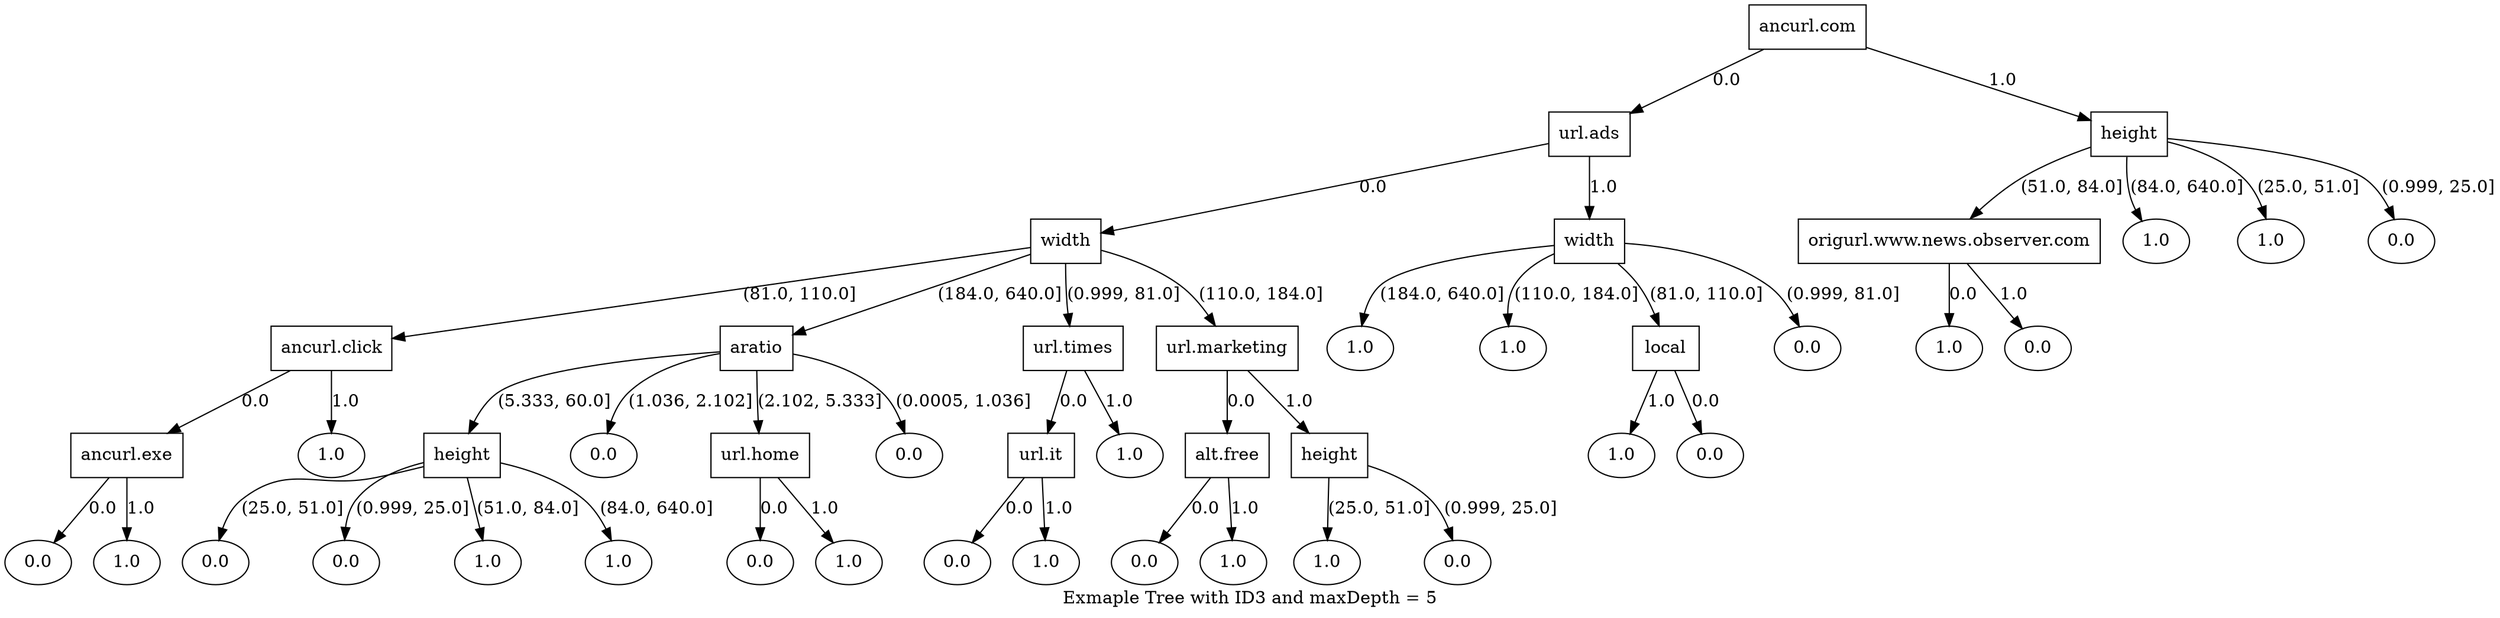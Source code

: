 // Graphic representation of the resulting decision tree
digraph {
	label="Exmaple Tree with ID3 and maxDepth = 5"
	"922c923b-bb12-43da-a4fb-1389a42d2ebc" [label="ancurl.com" shape=box]
	"46150a85-b29a-4ca0-a735-40b55b1359cc" [label="url.ads" shape=box]
	"922c923b-bb12-43da-a4fb-1389a42d2ebc" -> "46150a85-b29a-4ca0-a735-40b55b1359cc" [label=0.0]
	"f49e5c5e-19ae-48e2-a8f9-87e753eebc24" [label=width shape=box]
	"46150a85-b29a-4ca0-a735-40b55b1359cc" -> "f49e5c5e-19ae-48e2-a8f9-87e753eebc24" [label=0.0]
	"223a301a-cd3c-4171-ad20-3145fd7dd13c" [label="ancurl.click" shape=box]
	"f49e5c5e-19ae-48e2-a8f9-87e753eebc24" -> "223a301a-cd3c-4171-ad20-3145fd7dd13c" [label="(81.0, 110.0]"]
	"8bee4400-c224-4ba6-94d7-fb593a48748e" [label="ancurl.exe" shape=box]
	"223a301a-cd3c-4171-ad20-3145fd7dd13c" -> "8bee4400-c224-4ba6-94d7-fb593a48748e" [label=0.0]
	"e14b7230-d153-4d6d-8b33-30d64e715c50" [label=0.0 shape=ellipse]
	"8bee4400-c224-4ba6-94d7-fb593a48748e" -> "e14b7230-d153-4d6d-8b33-30d64e715c50" [label=0.0]
	"546a5ac9-2f7c-4176-bfe2-292a77f72bf9" [label=1.0 shape=ellipse]
	"8bee4400-c224-4ba6-94d7-fb593a48748e" -> "546a5ac9-2f7c-4176-bfe2-292a77f72bf9" [label=1.0]
	"d39c0ea3-cf94-4c04-8547-d6b58ea45923" [label=1.0 shape=ellipse]
	"223a301a-cd3c-4171-ad20-3145fd7dd13c" -> "d39c0ea3-cf94-4c04-8547-d6b58ea45923" [label=1.0]
	"407534ce-40d9-47aa-ada2-3287d43d2131" [label=aratio shape=box]
	"f49e5c5e-19ae-48e2-a8f9-87e753eebc24" -> "407534ce-40d9-47aa-ada2-3287d43d2131" [label="(184.0, 640.0]"]
	"38590f95-895c-42b1-a7c4-01e00e67de0f" [label=height shape=box]
	"407534ce-40d9-47aa-ada2-3287d43d2131" -> "38590f95-895c-42b1-a7c4-01e00e67de0f" [label="(5.333, 60.0]"]
	"b887c821-2fd4-44df-9d15-e1ab4de563fb" [label=0.0 shape=ellipse]
	"38590f95-895c-42b1-a7c4-01e00e67de0f" -> "b887c821-2fd4-44df-9d15-e1ab4de563fb" [label="(25.0, 51.0]"]
	"2ccd6965-8af7-479d-b236-2566a6229a01" [label=0.0 shape=ellipse]
	"38590f95-895c-42b1-a7c4-01e00e67de0f" -> "2ccd6965-8af7-479d-b236-2566a6229a01" [label="(0.999, 25.0]"]
	"831a2535-156e-4576-8a75-d701821dff67" [label=1.0 shape=ellipse]
	"38590f95-895c-42b1-a7c4-01e00e67de0f" -> "831a2535-156e-4576-8a75-d701821dff67" [label="(51.0, 84.0]"]
	"ef657da1-7432-4ad1-a3bf-40843803f2ff" [label=1.0 shape=ellipse]
	"38590f95-895c-42b1-a7c4-01e00e67de0f" -> "ef657da1-7432-4ad1-a3bf-40843803f2ff" [label="(84.0, 640.0]"]
	"78ff6051-d9e4-4af5-8220-4c824414926a" [label=0.0 shape=ellipse]
	"407534ce-40d9-47aa-ada2-3287d43d2131" -> "78ff6051-d9e4-4af5-8220-4c824414926a" [label="(1.036, 2.102]"]
	"67aab5cf-32a3-4824-86ff-9ad3d106a390" [label="url.home" shape=box]
	"407534ce-40d9-47aa-ada2-3287d43d2131" -> "67aab5cf-32a3-4824-86ff-9ad3d106a390" [label="(2.102, 5.333]"]
	"1d8b3a1d-50d8-4348-9d4e-542297a4bd64" [label=0.0 shape=ellipse]
	"67aab5cf-32a3-4824-86ff-9ad3d106a390" -> "1d8b3a1d-50d8-4348-9d4e-542297a4bd64" [label=0.0]
	"7d9978e4-76d9-49c6-983d-a9ff0e3831d1" [label=1.0 shape=ellipse]
	"67aab5cf-32a3-4824-86ff-9ad3d106a390" -> "7d9978e4-76d9-49c6-983d-a9ff0e3831d1" [label=1.0]
	"ef65c53c-2e5c-4224-bf40-0c285ecd909a" [label=0.0 shape=ellipse]
	"407534ce-40d9-47aa-ada2-3287d43d2131" -> "ef65c53c-2e5c-4224-bf40-0c285ecd909a" [label="(0.0005, 1.036]"]
	"d2213092-a7b1-46ed-91ad-4b852cdc2fef" [label="url.times" shape=box]
	"f49e5c5e-19ae-48e2-a8f9-87e753eebc24" -> "d2213092-a7b1-46ed-91ad-4b852cdc2fef" [label="(0.999, 81.0]"]
	"86ab168b-5486-4eef-a50d-ed6bdfd3fa08" [label="url.it" shape=box]
	"d2213092-a7b1-46ed-91ad-4b852cdc2fef" -> "86ab168b-5486-4eef-a50d-ed6bdfd3fa08" [label=0.0]
	"3f31bb04-6e27-462a-aaf1-16d0cf4b2776" [label=0.0 shape=ellipse]
	"86ab168b-5486-4eef-a50d-ed6bdfd3fa08" -> "3f31bb04-6e27-462a-aaf1-16d0cf4b2776" [label=0.0]
	"c975aed8-5bde-4ae1-9742-d551971f061d" [label=1.0 shape=ellipse]
	"86ab168b-5486-4eef-a50d-ed6bdfd3fa08" -> "c975aed8-5bde-4ae1-9742-d551971f061d" [label=1.0]
	"19dc3a9a-57a4-46b5-9beb-906b3b720bbf" [label=1.0 shape=ellipse]
	"d2213092-a7b1-46ed-91ad-4b852cdc2fef" -> "19dc3a9a-57a4-46b5-9beb-906b3b720bbf" [label=1.0]
	"4984e222-0b56-4890-8440-c6e6c22fc2e9" [label="url.marketing" shape=box]
	"f49e5c5e-19ae-48e2-a8f9-87e753eebc24" -> "4984e222-0b56-4890-8440-c6e6c22fc2e9" [label="(110.0, 184.0]"]
	"9abd610a-743d-4ddc-98a6-98b82c449982" [label="alt.free" shape=box]
	"4984e222-0b56-4890-8440-c6e6c22fc2e9" -> "9abd610a-743d-4ddc-98a6-98b82c449982" [label=0.0]
	"473487af-65f9-4ce7-bab6-23bc4f6f9d85" [label=0.0 shape=ellipse]
	"9abd610a-743d-4ddc-98a6-98b82c449982" -> "473487af-65f9-4ce7-bab6-23bc4f6f9d85" [label=0.0]
	"a8c9f5ee-418b-467a-a2dd-d09a0dd396b4" [label=1.0 shape=ellipse]
	"9abd610a-743d-4ddc-98a6-98b82c449982" -> "a8c9f5ee-418b-467a-a2dd-d09a0dd396b4" [label=1.0]
	"5afd6d50-159a-4570-81ee-dec4f5d3dc26" [label=height shape=box]
	"4984e222-0b56-4890-8440-c6e6c22fc2e9" -> "5afd6d50-159a-4570-81ee-dec4f5d3dc26" [label=1.0]
	"1218cca7-0eb9-4726-8a86-7b043c8cb93b" [label=1.0 shape=ellipse]
	"5afd6d50-159a-4570-81ee-dec4f5d3dc26" -> "1218cca7-0eb9-4726-8a86-7b043c8cb93b" [label="(25.0, 51.0]"]
	"4edafba9-bbc7-4018-96fd-58c1aa1c1a02" [label=0.0 shape=ellipse]
	"5afd6d50-159a-4570-81ee-dec4f5d3dc26" -> "4edafba9-bbc7-4018-96fd-58c1aa1c1a02" [label="(0.999, 25.0]"]
	"2ac2c8b8-2c4a-4d66-af80-5a99a39c633f" [label=width shape=box]
	"46150a85-b29a-4ca0-a735-40b55b1359cc" -> "2ac2c8b8-2c4a-4d66-af80-5a99a39c633f" [label=1.0]
	"1544fc59-451f-44ab-b14f-a219cafec71e" [label=1.0 shape=ellipse]
	"2ac2c8b8-2c4a-4d66-af80-5a99a39c633f" -> "1544fc59-451f-44ab-b14f-a219cafec71e" [label="(184.0, 640.0]"]
	"bc18e996-5ab1-49f8-8834-1a985fb4b8fa" [label=1.0 shape=ellipse]
	"2ac2c8b8-2c4a-4d66-af80-5a99a39c633f" -> "bc18e996-5ab1-49f8-8834-1a985fb4b8fa" [label="(110.0, 184.0]"]
	"4adaf61d-7408-4b69-99fb-684e7dd23516" [label=local shape=box]
	"2ac2c8b8-2c4a-4d66-af80-5a99a39c633f" -> "4adaf61d-7408-4b69-99fb-684e7dd23516" [label="(81.0, 110.0]"]
	"3dd4d955-418f-40e0-9da0-c7ab917f2a72" [label=1.0 shape=ellipse]
	"4adaf61d-7408-4b69-99fb-684e7dd23516" -> "3dd4d955-418f-40e0-9da0-c7ab917f2a72" [label=1.0]
	"eec066a9-389d-427c-8653-293e7cb58a27" [label=0.0 shape=ellipse]
	"4adaf61d-7408-4b69-99fb-684e7dd23516" -> "eec066a9-389d-427c-8653-293e7cb58a27" [label=0.0]
	"9d446846-9d89-4ae4-b27c-d6f5847b2b7b" [label=0.0 shape=ellipse]
	"2ac2c8b8-2c4a-4d66-af80-5a99a39c633f" -> "9d446846-9d89-4ae4-b27c-d6f5847b2b7b" [label="(0.999, 81.0]"]
	"53ed82e1-7e3a-44a4-9c88-d977df38c3c7" [label=height shape=box]
	"922c923b-bb12-43da-a4fb-1389a42d2ebc" -> "53ed82e1-7e3a-44a4-9c88-d977df38c3c7" [label=1.0]
	"2c3e4ec4-5839-49e6-9969-6569cd5f025e" [label="origurl.www.news.observer.com" shape=box]
	"53ed82e1-7e3a-44a4-9c88-d977df38c3c7" -> "2c3e4ec4-5839-49e6-9969-6569cd5f025e" [label="(51.0, 84.0]"]
	"94d23f5d-b756-4b27-9ec6-9485853cba11" [label=1.0 shape=ellipse]
	"2c3e4ec4-5839-49e6-9969-6569cd5f025e" -> "94d23f5d-b756-4b27-9ec6-9485853cba11" [label=0.0]
	"cf82752f-fae2-4b73-9c7f-8cc3ece0fdcd" [label=0.0 shape=ellipse]
	"2c3e4ec4-5839-49e6-9969-6569cd5f025e" -> "cf82752f-fae2-4b73-9c7f-8cc3ece0fdcd" [label=1.0]
	"19fec138-6836-4d24-a716-e1f8f48d01d5" [label=1.0 shape=ellipse]
	"53ed82e1-7e3a-44a4-9c88-d977df38c3c7" -> "19fec138-6836-4d24-a716-e1f8f48d01d5" [label="(84.0, 640.0]"]
	"6af65676-8548-4c74-a09b-dd4ae2527892" [label=1.0 shape=ellipse]
	"53ed82e1-7e3a-44a4-9c88-d977df38c3c7" -> "6af65676-8548-4c74-a09b-dd4ae2527892" [label="(25.0, 51.0]"]
	"ba4d135a-15c7-4e50-b4e1-8cad790bb87d" [label=0.0 shape=ellipse]
	"53ed82e1-7e3a-44a4-9c88-d977df38c3c7" -> "ba4d135a-15c7-4e50-b4e1-8cad790bb87d" [label="(0.999, 25.0]"]
}
